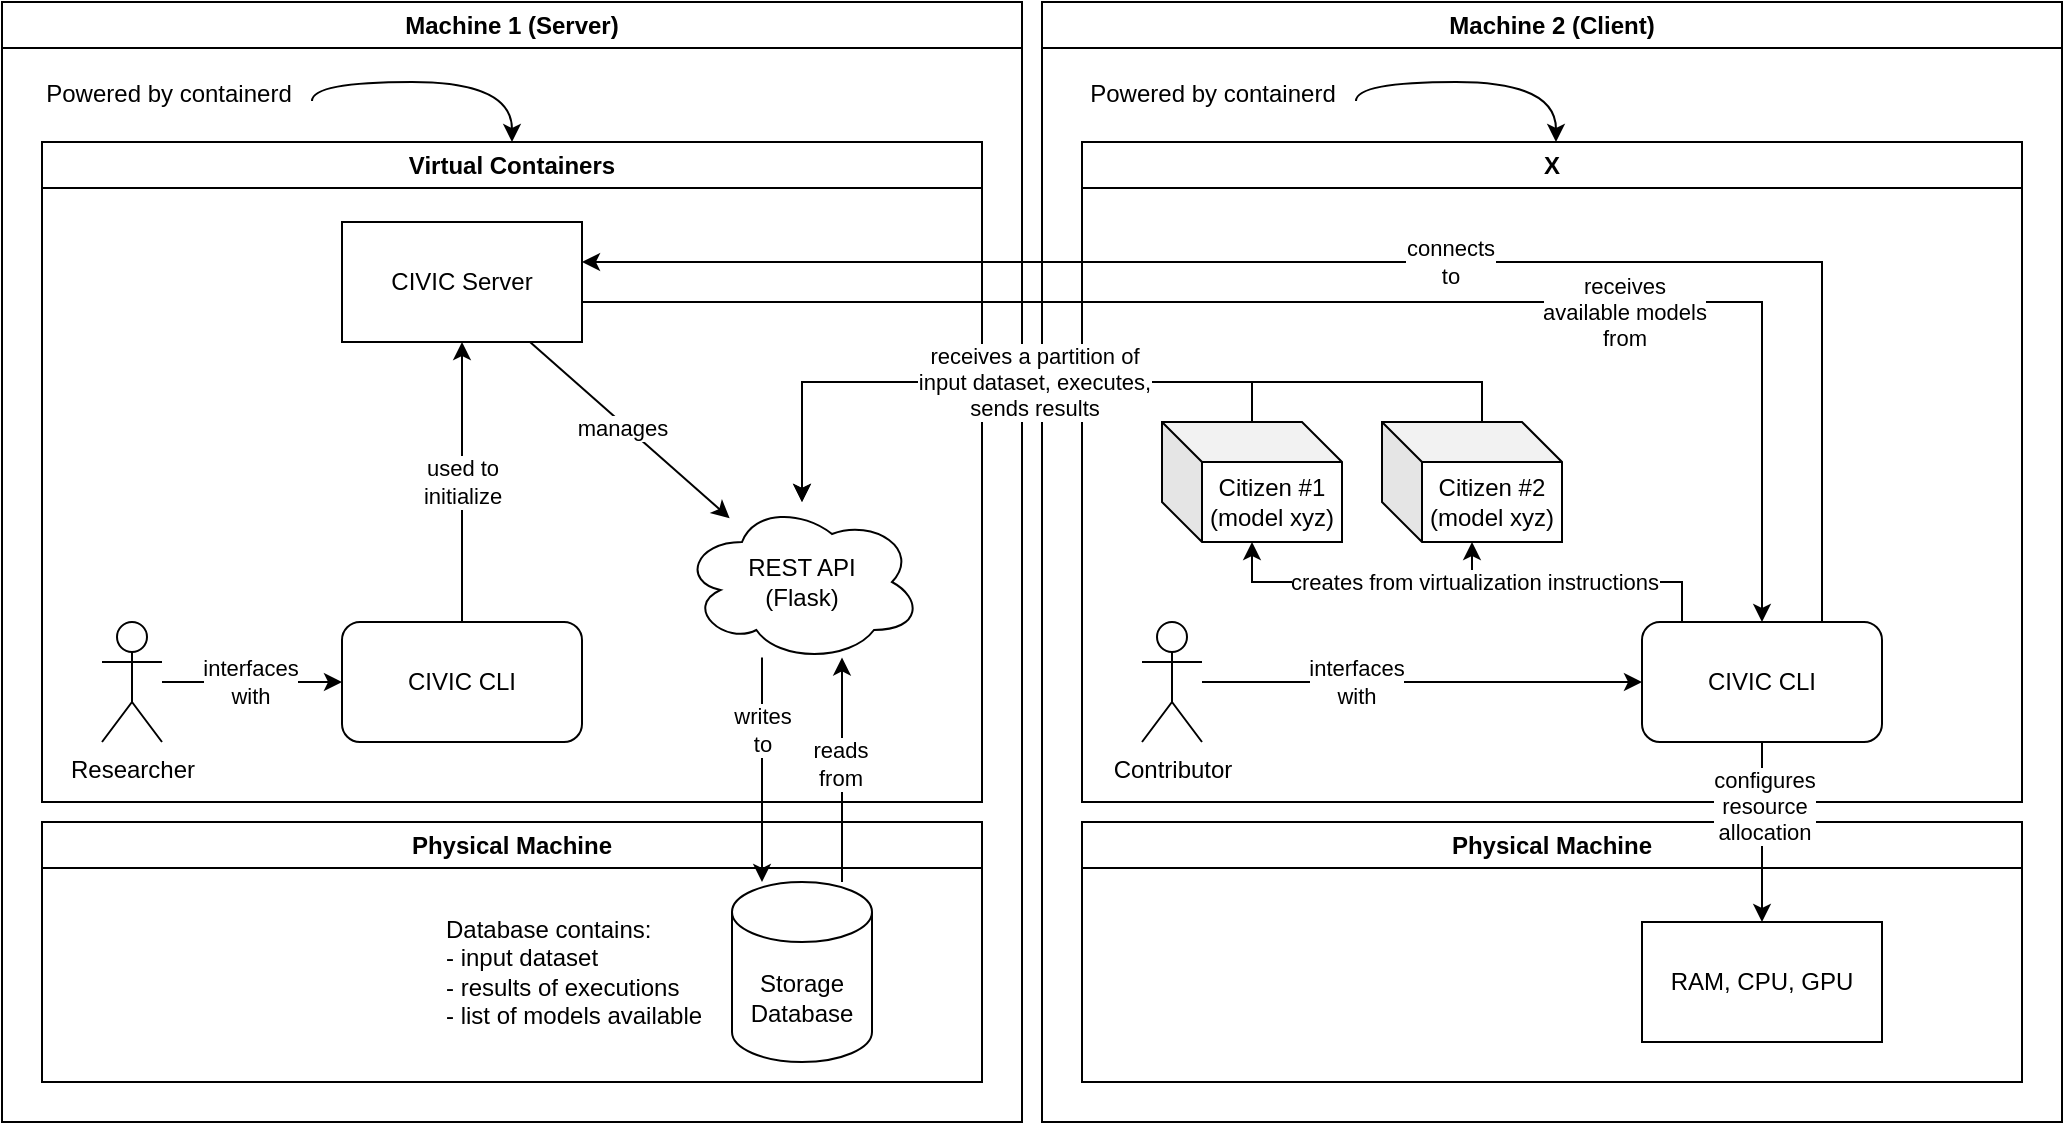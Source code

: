 <mxfile version="25.0.3">
  <diagram name="Page-1" id="ejLzMox2oXLFkrFb1Pib">
    <mxGraphModel dx="1395" dy="638" grid="1" gridSize="10" guides="1" tooltips="1" connect="1" arrows="1" fold="1" page="1" pageScale="1" pageWidth="850" pageHeight="1100" math="0" shadow="0">
      <root>
        <mxCell id="0" />
        <mxCell id="1" parent="0" />
        <mxCell id="1aQ4XdHJ4dRInw5TRLFA-1" value="Machine 1 (Server)" style="swimlane;whiteSpace=wrap;html=1;" vertex="1" parent="1">
          <mxGeometry x="110" y="100" width="510" height="560" as="geometry" />
        </mxCell>
        <mxCell id="1aQ4XdHJ4dRInw5TRLFA-6" value="Virtual Containers" style="swimlane;whiteSpace=wrap;html=1;" vertex="1" parent="1aQ4XdHJ4dRInw5TRLFA-1">
          <mxGeometry x="20" y="70" width="470" height="330" as="geometry" />
        </mxCell>
        <mxCell id="1aQ4XdHJ4dRInw5TRLFA-23" value="&lt;div&gt;used to&lt;/div&gt;&lt;div&gt;initialize&lt;br&gt;&lt;/div&gt;" style="rounded=0;orthogonalLoop=1;jettySize=auto;html=1;entryX=0.5;entryY=1;entryDx=0;entryDy=0;" edge="1" parent="1aQ4XdHJ4dRInw5TRLFA-6" source="1aQ4XdHJ4dRInw5TRLFA-4" target="1aQ4XdHJ4dRInw5TRLFA-22">
          <mxGeometry relative="1" as="geometry" />
        </mxCell>
        <mxCell id="1aQ4XdHJ4dRInw5TRLFA-4" value="CIVIC CLI" style="rounded=1;whiteSpace=wrap;html=1;" vertex="1" parent="1aQ4XdHJ4dRInw5TRLFA-6">
          <mxGeometry x="150" y="240" width="120" height="60" as="geometry" />
        </mxCell>
        <mxCell id="1aQ4XdHJ4dRInw5TRLFA-14" style="edgeStyle=orthogonalEdgeStyle;rounded=0;orthogonalLoop=1;jettySize=auto;html=1;" edge="1" parent="1aQ4XdHJ4dRInw5TRLFA-6" source="1aQ4XdHJ4dRInw5TRLFA-8" target="1aQ4XdHJ4dRInw5TRLFA-4">
          <mxGeometry relative="1" as="geometry" />
        </mxCell>
        <mxCell id="1aQ4XdHJ4dRInw5TRLFA-15" value="&lt;div&gt;interfaces&lt;/div&gt;&lt;div&gt;with&lt;br&gt;&lt;/div&gt;" style="edgeLabel;html=1;align=center;verticalAlign=middle;resizable=0;points=[];" vertex="1" connectable="0" parent="1aQ4XdHJ4dRInw5TRLFA-14">
          <mxGeometry x="-0.037" relative="1" as="geometry">
            <mxPoint as="offset" />
          </mxGeometry>
        </mxCell>
        <mxCell id="1aQ4XdHJ4dRInw5TRLFA-8" value="Researcher" style="shape=umlActor;verticalLabelPosition=bottom;verticalAlign=top;html=1;outlineConnect=0;" vertex="1" parent="1aQ4XdHJ4dRInw5TRLFA-6">
          <mxGeometry x="30" y="240" width="30" height="60" as="geometry" />
        </mxCell>
        <mxCell id="1aQ4XdHJ4dRInw5TRLFA-31" style="rounded=0;orthogonalLoop=1;jettySize=auto;html=1;" edge="1" parent="1aQ4XdHJ4dRInw5TRLFA-6" source="1aQ4XdHJ4dRInw5TRLFA-22" target="1aQ4XdHJ4dRInw5TRLFA-30">
          <mxGeometry relative="1" as="geometry" />
        </mxCell>
        <mxCell id="1aQ4XdHJ4dRInw5TRLFA-32" value="manages" style="edgeLabel;html=1;align=center;verticalAlign=middle;resizable=0;points=[];" vertex="1" connectable="0" parent="1aQ4XdHJ4dRInw5TRLFA-31">
          <mxGeometry x="-0.057" y="-2" relative="1" as="geometry">
            <mxPoint as="offset" />
          </mxGeometry>
        </mxCell>
        <mxCell id="1aQ4XdHJ4dRInw5TRLFA-22" value="CIVIC Server" style="rounded=0;whiteSpace=wrap;html=1;" vertex="1" parent="1aQ4XdHJ4dRInw5TRLFA-6">
          <mxGeometry x="150" y="40" width="120" height="60" as="geometry" />
        </mxCell>
        <mxCell id="1aQ4XdHJ4dRInw5TRLFA-30" value="&lt;div&gt;REST API&lt;/div&gt;&lt;div&gt;(Flask)&lt;br&gt;&lt;/div&gt;" style="ellipse;shape=cloud;whiteSpace=wrap;html=1;" vertex="1" parent="1aQ4XdHJ4dRInw5TRLFA-6">
          <mxGeometry x="320" y="180" width="120" height="80" as="geometry" />
        </mxCell>
        <mxCell id="1aQ4XdHJ4dRInw5TRLFA-20" style="edgeStyle=orthogonalEdgeStyle;rounded=0;orthogonalLoop=1;jettySize=auto;html=1;curved=1;exitX=0.98;exitY=0.617;exitDx=0;exitDy=0;exitPerimeter=0;" edge="1" parent="1aQ4XdHJ4dRInw5TRLFA-1" source="1aQ4XdHJ4dRInw5TRLFA-17" target="1aQ4XdHJ4dRInw5TRLFA-6">
          <mxGeometry relative="1" as="geometry">
            <mxPoint x="160" y="46" as="sourcePoint" />
            <Array as="points">
              <mxPoint x="155" y="40" />
              <mxPoint x="255" y="40" />
            </Array>
          </mxGeometry>
        </mxCell>
        <mxCell id="1aQ4XdHJ4dRInw5TRLFA-17" value="Powered by containerd" style="text;html=1;align=center;verticalAlign=middle;resizable=0;points=[];autosize=1;strokeColor=none;fillColor=none;" vertex="1" parent="1aQ4XdHJ4dRInw5TRLFA-1">
          <mxGeometry x="8" y="31" width="150" height="30" as="geometry" />
        </mxCell>
        <mxCell id="1aQ4XdHJ4dRInw5TRLFA-26" value="Physical Machine" style="swimlane;whiteSpace=wrap;html=1;" vertex="1" parent="1aQ4XdHJ4dRInw5TRLFA-1">
          <mxGeometry x="20" y="410" width="470" height="130" as="geometry" />
        </mxCell>
        <mxCell id="1aQ4XdHJ4dRInw5TRLFA-3" value="&lt;div&gt;Storage&lt;/div&gt;&lt;div&gt;Database&lt;br&gt;&lt;/div&gt;" style="shape=cylinder3;whiteSpace=wrap;html=1;boundedLbl=1;backgroundOutline=1;size=15;" vertex="1" parent="1aQ4XdHJ4dRInw5TRLFA-26">
          <mxGeometry x="345" y="30" width="70" height="90" as="geometry" />
        </mxCell>
        <mxCell id="1aQ4XdHJ4dRInw5TRLFA-46" value="&lt;div align=&quot;left&quot;&gt;Database contains:&lt;/div&gt;&lt;div align=&quot;left&quot;&gt;- input dataset&lt;/div&gt;&lt;div align=&quot;left&quot;&gt;- results of executions&lt;/div&gt;&lt;div align=&quot;left&quot;&gt;- list of models available&lt;br&gt;&lt;/div&gt;" style="text;html=1;align=left;verticalAlign=middle;whiteSpace=wrap;rounded=0;" vertex="1" parent="1aQ4XdHJ4dRInw5TRLFA-26">
          <mxGeometry x="200" y="50" width="170" height="50" as="geometry" />
        </mxCell>
        <mxCell id="1aQ4XdHJ4dRInw5TRLFA-35" style="edgeStyle=orthogonalEdgeStyle;rounded=0;orthogonalLoop=1;jettySize=auto;html=1;" edge="1" parent="1aQ4XdHJ4dRInw5TRLFA-1" source="1aQ4XdHJ4dRInw5TRLFA-30" target="1aQ4XdHJ4dRInw5TRLFA-3">
          <mxGeometry relative="1" as="geometry">
            <Array as="points">
              <mxPoint x="380" y="380" />
              <mxPoint x="380" y="380" />
            </Array>
          </mxGeometry>
        </mxCell>
        <mxCell id="1aQ4XdHJ4dRInw5TRLFA-36" value="&lt;div&gt;writes&lt;/div&gt;&lt;div&gt;to&lt;br&gt;&lt;/div&gt;" style="edgeLabel;html=1;align=center;verticalAlign=middle;resizable=0;points=[];" vertex="1" connectable="0" parent="1aQ4XdHJ4dRInw5TRLFA-35">
          <mxGeometry x="0.109" y="-1" relative="1" as="geometry">
            <mxPoint x="1" y="-26" as="offset" />
          </mxGeometry>
        </mxCell>
        <mxCell id="1aQ4XdHJ4dRInw5TRLFA-59" style="edgeStyle=orthogonalEdgeStyle;rounded=0;orthogonalLoop=1;jettySize=auto;html=1;" edge="1" parent="1aQ4XdHJ4dRInw5TRLFA-1" source="1aQ4XdHJ4dRInw5TRLFA-3" target="1aQ4XdHJ4dRInw5TRLFA-30">
          <mxGeometry relative="1" as="geometry">
            <Array as="points">
              <mxPoint x="420" y="380" />
              <mxPoint x="420" y="380" />
            </Array>
          </mxGeometry>
        </mxCell>
        <mxCell id="1aQ4XdHJ4dRInw5TRLFA-60" value="&lt;div&gt;reads&lt;/div&gt;&lt;div&gt;from&lt;br&gt;&lt;/div&gt;" style="edgeLabel;html=1;align=center;verticalAlign=middle;resizable=0;points=[];" vertex="1" connectable="0" parent="1aQ4XdHJ4dRInw5TRLFA-59">
          <mxGeometry x="0.196" y="1" relative="1" as="geometry">
            <mxPoint y="8" as="offset" />
          </mxGeometry>
        </mxCell>
        <mxCell id="1aQ4XdHJ4dRInw5TRLFA-2" value="Machine 2 (Client)" style="swimlane;whiteSpace=wrap;html=1;" vertex="1" parent="1">
          <mxGeometry x="630" y="100" width="510" height="560" as="geometry" />
        </mxCell>
        <mxCell id="1aQ4XdHJ4dRInw5TRLFA-7" value="X" style="swimlane;whiteSpace=wrap;html=1;" vertex="1" parent="1aQ4XdHJ4dRInw5TRLFA-2">
          <mxGeometry x="20" y="70" width="470" height="330" as="geometry">
            <mxRectangle x="20" y="70" width="50" height="30" as="alternateBounds" />
          </mxGeometry>
        </mxCell>
        <mxCell id="1aQ4XdHJ4dRInw5TRLFA-50" style="edgeStyle=orthogonalEdgeStyle;rounded=0;orthogonalLoop=1;jettySize=auto;html=1;" edge="1" parent="1aQ4XdHJ4dRInw5TRLFA-7" source="1aQ4XdHJ4dRInw5TRLFA-5" target="1aQ4XdHJ4dRInw5TRLFA-49">
          <mxGeometry relative="1" as="geometry">
            <Array as="points">
              <mxPoint x="300" y="220" />
              <mxPoint x="195" y="220" />
            </Array>
          </mxGeometry>
        </mxCell>
        <mxCell id="1aQ4XdHJ4dRInw5TRLFA-51" style="edgeStyle=orthogonalEdgeStyle;rounded=0;orthogonalLoop=1;jettySize=auto;html=1;" edge="1" parent="1aQ4XdHJ4dRInw5TRLFA-7" source="1aQ4XdHJ4dRInw5TRLFA-5" target="1aQ4XdHJ4dRInw5TRLFA-47">
          <mxGeometry relative="1" as="geometry">
            <Array as="points">
              <mxPoint x="300" y="220" />
              <mxPoint x="85" y="220" />
            </Array>
          </mxGeometry>
        </mxCell>
        <mxCell id="1aQ4XdHJ4dRInw5TRLFA-52" value="creates from virtualization instructions" style="edgeLabel;html=1;align=center;verticalAlign=middle;resizable=0;points=[];" vertex="1" connectable="0" parent="1aQ4XdHJ4dRInw5TRLFA-51">
          <mxGeometry x="0.307" y="1" relative="1" as="geometry">
            <mxPoint x="42" y="-1" as="offset" />
          </mxGeometry>
        </mxCell>
        <mxCell id="1aQ4XdHJ4dRInw5TRLFA-5" value="CIVIC CLI" style="rounded=1;whiteSpace=wrap;html=1;" vertex="1" parent="1aQ4XdHJ4dRInw5TRLFA-7">
          <mxGeometry x="280" y="240" width="120" height="60" as="geometry" />
        </mxCell>
        <mxCell id="1aQ4XdHJ4dRInw5TRLFA-12" style="edgeStyle=orthogonalEdgeStyle;rounded=0;orthogonalLoop=1;jettySize=auto;html=1;entryX=0;entryY=0.5;entryDx=0;entryDy=0;" edge="1" parent="1aQ4XdHJ4dRInw5TRLFA-7" source="1aQ4XdHJ4dRInw5TRLFA-10" target="1aQ4XdHJ4dRInw5TRLFA-5">
          <mxGeometry relative="1" as="geometry" />
        </mxCell>
        <mxCell id="1aQ4XdHJ4dRInw5TRLFA-13" value="&lt;div&gt;interfaces&lt;/div&gt;&lt;div&gt;with&lt;br&gt;&lt;/div&gt;" style="edgeLabel;html=1;align=center;verticalAlign=middle;resizable=0;points=[];" vertex="1" connectable="0" parent="1aQ4XdHJ4dRInw5TRLFA-12">
          <mxGeometry x="-0.479" y="1" relative="1" as="geometry">
            <mxPoint x="19" y="1" as="offset" />
          </mxGeometry>
        </mxCell>
        <mxCell id="1aQ4XdHJ4dRInw5TRLFA-10" value="Contributor" style="shape=umlActor;verticalLabelPosition=bottom;verticalAlign=top;html=1;outlineConnect=0;" vertex="1" parent="1aQ4XdHJ4dRInw5TRLFA-7">
          <mxGeometry x="30" y="240" width="30" height="60" as="geometry" />
        </mxCell>
        <mxCell id="1aQ4XdHJ4dRInw5TRLFA-47" value="&lt;div&gt;Citizen #1&lt;/div&gt;&lt;div&gt;(model xyz)&lt;br&gt;&lt;/div&gt;" style="shape=cube;whiteSpace=wrap;html=1;boundedLbl=1;backgroundOutline=1;darkOpacity=0.05;darkOpacity2=0.1;" vertex="1" parent="1aQ4XdHJ4dRInw5TRLFA-7">
          <mxGeometry x="40" y="140" width="90" height="60" as="geometry" />
        </mxCell>
        <mxCell id="1aQ4XdHJ4dRInw5TRLFA-49" value="&lt;div&gt;Citizen #2&lt;/div&gt;&lt;div&gt;(model xyz)&lt;br&gt;&lt;/div&gt;" style="shape=cube;whiteSpace=wrap;html=1;boundedLbl=1;backgroundOutline=1;darkOpacity=0.05;darkOpacity2=0.1;" vertex="1" parent="1aQ4XdHJ4dRInw5TRLFA-7">
          <mxGeometry x="150" y="140" width="90" height="60" as="geometry" />
        </mxCell>
        <mxCell id="1aQ4XdHJ4dRInw5TRLFA-27" value="Physical Machine" style="swimlane;whiteSpace=wrap;html=1;" vertex="1" parent="1aQ4XdHJ4dRInw5TRLFA-2">
          <mxGeometry x="20" y="410" width="470" height="130" as="geometry">
            <mxRectangle x="20" y="410" width="140" height="30" as="alternateBounds" />
          </mxGeometry>
        </mxCell>
        <mxCell id="1aQ4XdHJ4dRInw5TRLFA-56" value="RAM, CPU, GPU" style="rounded=0;whiteSpace=wrap;html=1;" vertex="1" parent="1aQ4XdHJ4dRInw5TRLFA-27">
          <mxGeometry x="280" y="50" width="120" height="60" as="geometry" />
        </mxCell>
        <mxCell id="1aQ4XdHJ4dRInw5TRLFA-28" style="edgeStyle=orthogonalEdgeStyle;rounded=0;orthogonalLoop=1;jettySize=auto;html=1;curved=1;exitX=0.98;exitY=0.617;exitDx=0;exitDy=0;exitPerimeter=0;" edge="1" parent="1aQ4XdHJ4dRInw5TRLFA-2" source="1aQ4XdHJ4dRInw5TRLFA-29">
          <mxGeometry relative="1" as="geometry">
            <mxPoint x="162" y="46" as="sourcePoint" />
            <mxPoint x="257" y="70" as="targetPoint" />
            <Array as="points">
              <mxPoint x="157" y="40" />
              <mxPoint x="257" y="40" />
            </Array>
          </mxGeometry>
        </mxCell>
        <mxCell id="1aQ4XdHJ4dRInw5TRLFA-29" value="Powered by containerd" style="text;html=1;align=center;verticalAlign=middle;resizable=0;points=[];autosize=1;strokeColor=none;fillColor=none;" vertex="1" parent="1aQ4XdHJ4dRInw5TRLFA-2">
          <mxGeometry x="10" y="31" width="150" height="30" as="geometry" />
        </mxCell>
        <mxCell id="1aQ4XdHJ4dRInw5TRLFA-57" style="edgeStyle=orthogonalEdgeStyle;rounded=0;orthogonalLoop=1;jettySize=auto;html=1;" edge="1" parent="1aQ4XdHJ4dRInw5TRLFA-2" source="1aQ4XdHJ4dRInw5TRLFA-5" target="1aQ4XdHJ4dRInw5TRLFA-56">
          <mxGeometry relative="1" as="geometry" />
        </mxCell>
        <mxCell id="1aQ4XdHJ4dRInw5TRLFA-58" value="&lt;div&gt;configures&lt;/div&gt;&lt;div&gt;resource&lt;/div&gt;&lt;div&gt;allocation&lt;br&gt;&lt;/div&gt;" style="edgeLabel;html=1;align=center;verticalAlign=middle;resizable=0;points=[];" vertex="1" connectable="0" parent="1aQ4XdHJ4dRInw5TRLFA-57">
          <mxGeometry x="-0.289" y="1" relative="1" as="geometry">
            <mxPoint as="offset" />
          </mxGeometry>
        </mxCell>
        <mxCell id="1aQ4XdHJ4dRInw5TRLFA-37" style="edgeStyle=orthogonalEdgeStyle;rounded=0;orthogonalLoop=1;jettySize=auto;html=1;" edge="1" parent="1" source="1aQ4XdHJ4dRInw5TRLFA-5" target="1aQ4XdHJ4dRInw5TRLFA-22">
          <mxGeometry relative="1" as="geometry">
            <Array as="points">
              <mxPoint x="1020" y="230" />
            </Array>
          </mxGeometry>
        </mxCell>
        <mxCell id="1aQ4XdHJ4dRInw5TRLFA-38" value="&lt;div&gt;connects&lt;/div&gt;&lt;div&gt;to&lt;br&gt;&lt;/div&gt;" style="edgeLabel;html=1;align=center;verticalAlign=middle;resizable=0;points=[];" vertex="1" connectable="0" parent="1aQ4XdHJ4dRInw5TRLFA-37">
          <mxGeometry x="-0.218" y="2" relative="1" as="geometry">
            <mxPoint x="-53" y="-2" as="offset" />
          </mxGeometry>
        </mxCell>
        <mxCell id="1aQ4XdHJ4dRInw5TRLFA-39" style="edgeStyle=orthogonalEdgeStyle;rounded=0;orthogonalLoop=1;jettySize=auto;html=1;" edge="1" parent="1" source="1aQ4XdHJ4dRInw5TRLFA-22" target="1aQ4XdHJ4dRInw5TRLFA-5">
          <mxGeometry relative="1" as="geometry">
            <Array as="points">
              <mxPoint x="990" y="250" />
            </Array>
          </mxGeometry>
        </mxCell>
        <mxCell id="1aQ4XdHJ4dRInw5TRLFA-40" value="&lt;div&gt;receives&lt;/div&gt;&lt;div&gt;available models&lt;/div&gt;&lt;div&gt;from&lt;br&gt;&lt;/div&gt;" style="edgeLabel;html=1;align=center;verticalAlign=middle;resizable=0;points=[];" vertex="1" connectable="0" parent="1aQ4XdHJ4dRInw5TRLFA-39">
          <mxGeometry x="0.372" y="-3" relative="1" as="geometry">
            <mxPoint x="6" y="2" as="offset" />
          </mxGeometry>
        </mxCell>
        <mxCell id="1aQ4XdHJ4dRInw5TRLFA-53" style="edgeStyle=orthogonalEdgeStyle;rounded=0;orthogonalLoop=1;jettySize=auto;html=1;" edge="1" parent="1" source="1aQ4XdHJ4dRInw5TRLFA-47" target="1aQ4XdHJ4dRInw5TRLFA-30">
          <mxGeometry relative="1" as="geometry">
            <Array as="points">
              <mxPoint x="735" y="290" />
              <mxPoint x="510" y="290" />
            </Array>
          </mxGeometry>
        </mxCell>
        <mxCell id="1aQ4XdHJ4dRInw5TRLFA-54" style="edgeStyle=orthogonalEdgeStyle;rounded=0;orthogonalLoop=1;jettySize=auto;html=1;" edge="1" parent="1" source="1aQ4XdHJ4dRInw5TRLFA-49" target="1aQ4XdHJ4dRInw5TRLFA-30">
          <mxGeometry relative="1" as="geometry">
            <Array as="points">
              <mxPoint x="850" y="290" />
              <mxPoint x="510" y="290" />
            </Array>
          </mxGeometry>
        </mxCell>
        <mxCell id="1aQ4XdHJ4dRInw5TRLFA-61" value="&lt;div&gt;receives a partition of&lt;/div&gt;&lt;div&gt;input dataset, executes,&lt;/div&gt;&lt;div&gt;sends results&lt;br&gt;&lt;/div&gt;" style="edgeLabel;html=1;align=center;verticalAlign=middle;resizable=0;points=[];" vertex="1" connectable="0" parent="1aQ4XdHJ4dRInw5TRLFA-54">
          <mxGeometry x="0.369" relative="1" as="geometry">
            <mxPoint x="43" as="offset" />
          </mxGeometry>
        </mxCell>
      </root>
    </mxGraphModel>
  </diagram>
</mxfile>
